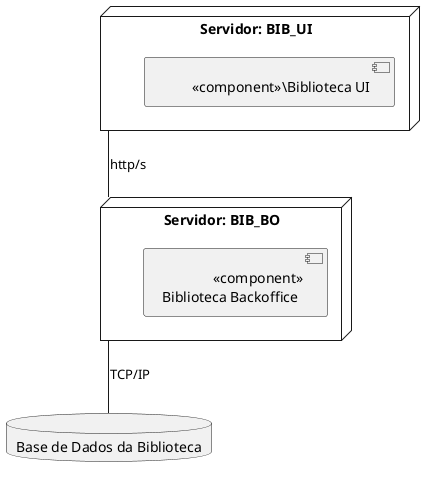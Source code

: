 @startuml deploymentDiagram

node "Servidor: BIB_UI" as FE{
   component "         <<component>>\Biblioteca UI" as UI
  
}

node "Servidor: BIB_BO" as BO {
  component "               <<component>>\n Biblioteca Backoffice" as Backoffice
}

database "Base de Dados da Biblioteca" as BD {

}

FE--BO : http/s
BO--BD : TCP/IP

@enduml